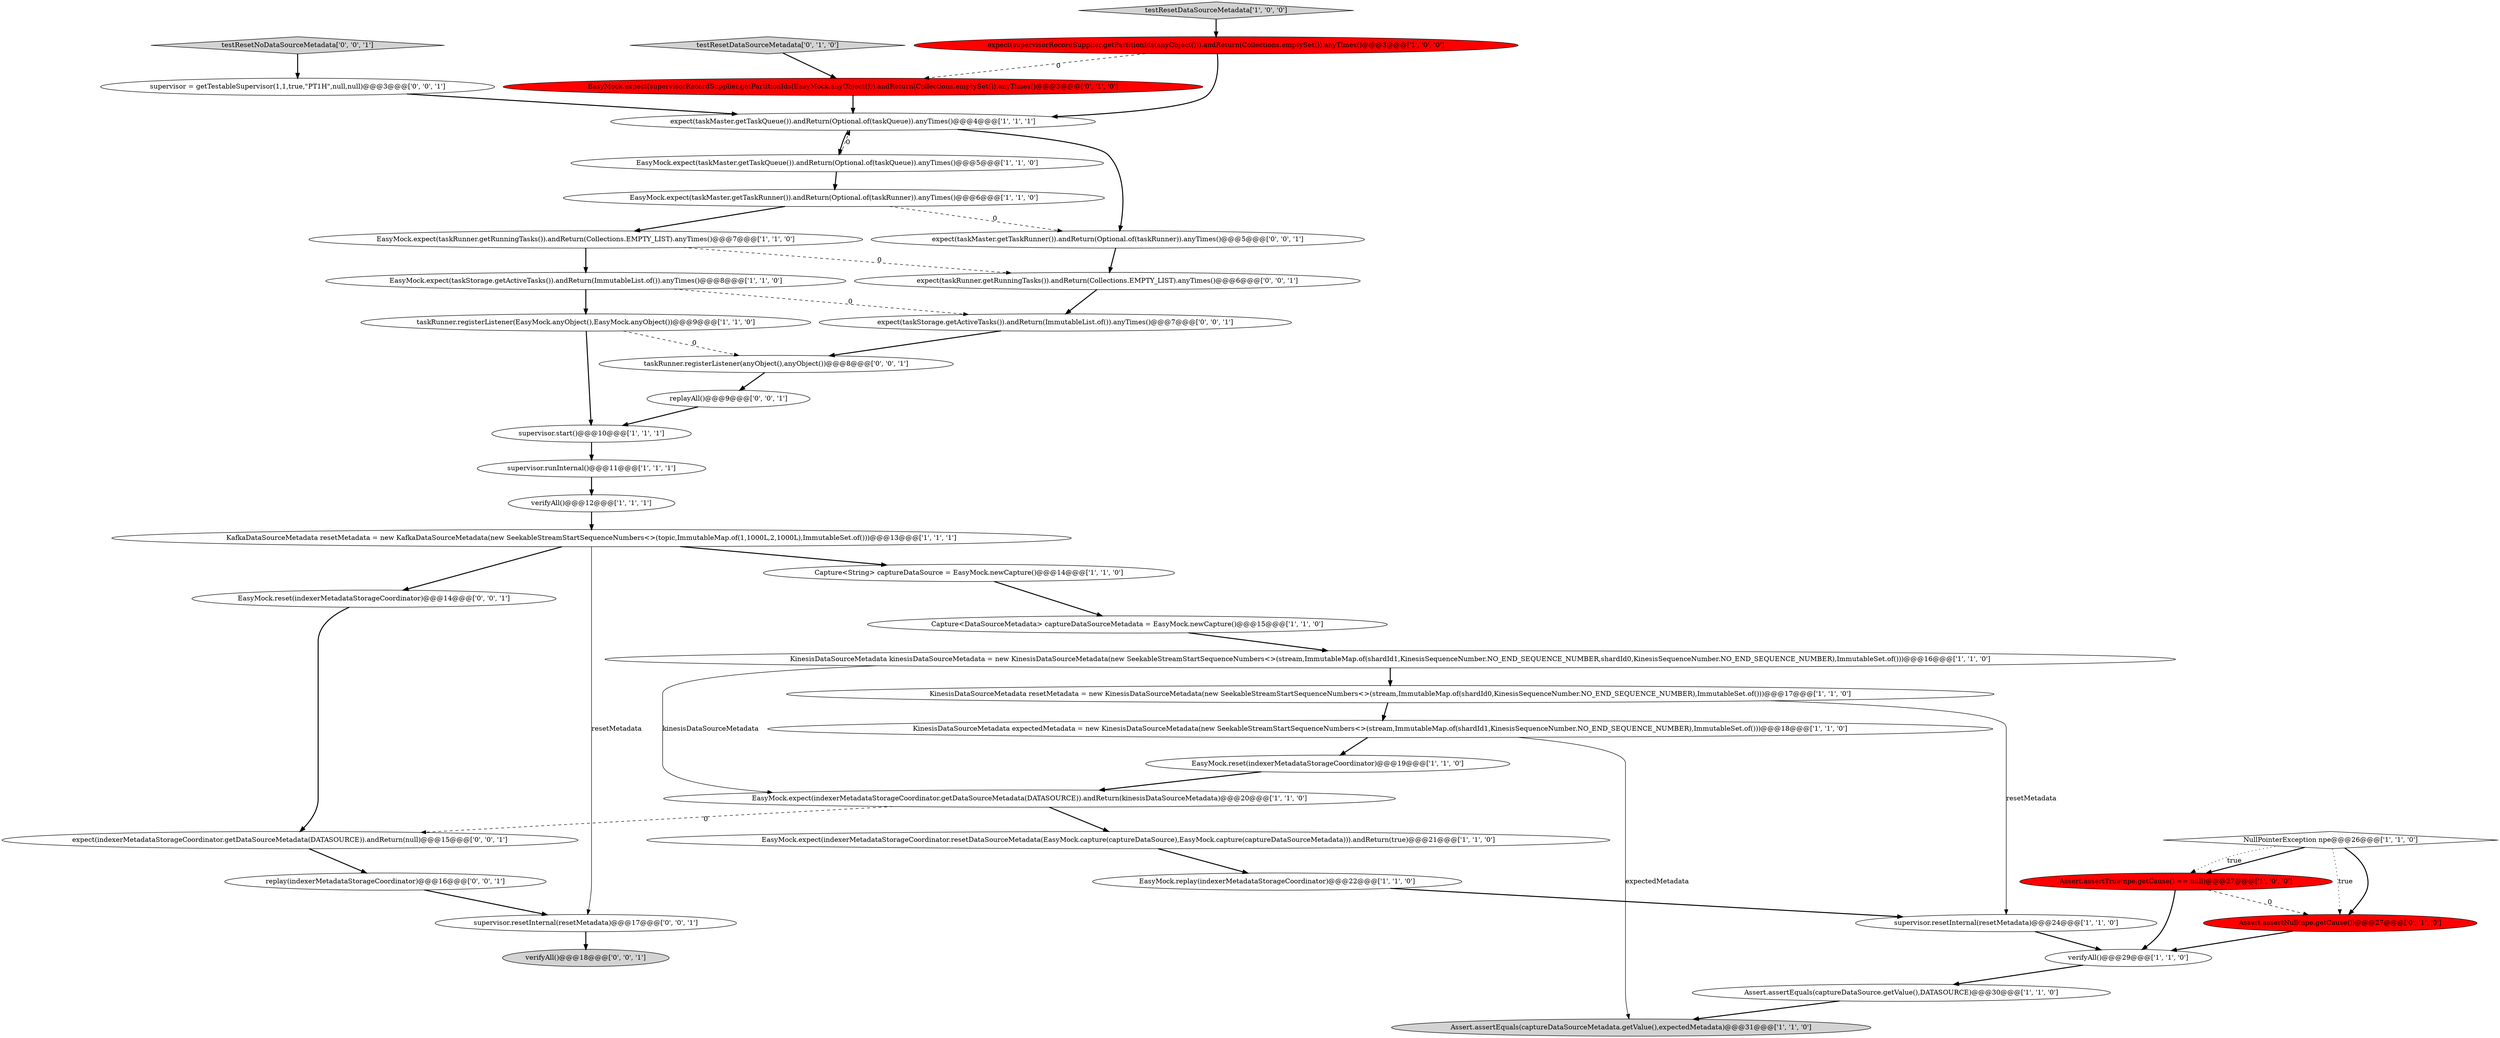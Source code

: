 digraph {
27 [style = filled, label = "testResetDataSourceMetadata['0', '1', '0']", fillcolor = lightgray, shape = diamond image = "AAA0AAABBB2BBB"];
0 [style = filled, label = "EasyMock.expect(indexerMetadataStorageCoordinator.getDataSourceMetadata(DATASOURCE)).andReturn(kinesisDataSourceMetadata)@@@20@@@['1', '1', '0']", fillcolor = white, shape = ellipse image = "AAA0AAABBB1BBB"];
33 [style = filled, label = "expect(taskStorage.getActiveTasks()).andReturn(ImmutableList.of()).anyTimes()@@@7@@@['0', '0', '1']", fillcolor = white, shape = ellipse image = "AAA0AAABBB3BBB"];
26 [style = filled, label = "KinesisDataSourceMetadata resetMetadata = new KinesisDataSourceMetadata(new SeekableStreamStartSequenceNumbers<>(stream,ImmutableMap.of(shardId0,KinesisSequenceNumber.NO_END_SEQUENCE_NUMBER),ImmutableSet.of()))@@@17@@@['1', '1', '0']", fillcolor = white, shape = ellipse image = "AAA0AAABBB1BBB"];
6 [style = filled, label = "verifyAll()@@@29@@@['1', '1', '0']", fillcolor = white, shape = ellipse image = "AAA0AAABBB1BBB"];
11 [style = filled, label = "Assert.assertEquals(captureDataSource.getValue(),DATASOURCE)@@@30@@@['1', '1', '0']", fillcolor = white, shape = ellipse image = "AAA0AAABBB1BBB"];
25 [style = filled, label = "expect(taskMaster.getTaskQueue()).andReturn(Optional.of(taskQueue)).anyTimes()@@@4@@@['1', '1', '1']", fillcolor = white, shape = ellipse image = "AAA0AAABBB1BBB"];
40 [style = filled, label = "taskRunner.registerListener(anyObject(),anyObject())@@@8@@@['0', '0', '1']", fillcolor = white, shape = ellipse image = "AAA0AAABBB3BBB"];
29 [style = filled, label = "Assert.assertNull(npe.getCause())@@@27@@@['0', '1', '0']", fillcolor = red, shape = ellipse image = "AAA1AAABBB2BBB"];
13 [style = filled, label = "EasyMock.reset(indexerMetadataStorageCoordinator)@@@19@@@['1', '1', '0']", fillcolor = white, shape = ellipse image = "AAA0AAABBB1BBB"];
10 [style = filled, label = "EasyMock.replay(indexerMetadataStorageCoordinator)@@@22@@@['1', '1', '0']", fillcolor = white, shape = ellipse image = "AAA0AAABBB1BBB"];
23 [style = filled, label = "supervisor.start()@@@10@@@['1', '1', '1']", fillcolor = white, shape = ellipse image = "AAA0AAABBB1BBB"];
20 [style = filled, label = "KafkaDataSourceMetadata resetMetadata = new KafkaDataSourceMetadata(new SeekableStreamStartSequenceNumbers<>(topic,ImmutableMap.of(1,1000L,2,1000L),ImmutableSet.of()))@@@13@@@['1', '1', '1']", fillcolor = white, shape = ellipse image = "AAA0AAABBB1BBB"];
17 [style = filled, label = "EasyMock.expect(taskRunner.getRunningTasks()).andReturn(Collections.EMPTY_LIST).anyTimes()@@@7@@@['1', '1', '0']", fillcolor = white, shape = ellipse image = "AAA0AAABBB1BBB"];
14 [style = filled, label = "Assert.assertEquals(captureDataSourceMetadata.getValue(),expectedMetadata)@@@31@@@['1', '1', '0']", fillcolor = lightgray, shape = ellipse image = "AAA0AAABBB1BBB"];
1 [style = filled, label = "EasyMock.expect(taskMaster.getTaskQueue()).andReturn(Optional.of(taskQueue)).anyTimes()@@@5@@@['1', '1', '0']", fillcolor = white, shape = ellipse image = "AAA0AAABBB1BBB"];
35 [style = filled, label = "supervisor = getTestableSupervisor(1,1,true,\"PT1H\",null,null)@@@3@@@['0', '0', '1']", fillcolor = white, shape = ellipse image = "AAA0AAABBB3BBB"];
41 [style = filled, label = "replayAll()@@@9@@@['0', '0', '1']", fillcolor = white, shape = ellipse image = "AAA0AAABBB3BBB"];
12 [style = filled, label = "verifyAll()@@@12@@@['1', '1', '1']", fillcolor = white, shape = ellipse image = "AAA0AAABBB1BBB"];
19 [style = filled, label = "EasyMock.expect(indexerMetadataStorageCoordinator.resetDataSourceMetadata(EasyMock.capture(captureDataSource),EasyMock.capture(captureDataSourceMetadata))).andReturn(true)@@@21@@@['1', '1', '0']", fillcolor = white, shape = ellipse image = "AAA0AAABBB1BBB"];
28 [style = filled, label = "EasyMock.expect(supervisorRecordSupplier.getPartitionIds(EasyMock.anyObject())).andReturn(Collections.emptySet()).anyTimes()@@@3@@@['0', '1', '0']", fillcolor = red, shape = ellipse image = "AAA1AAABBB2BBB"];
21 [style = filled, label = "expect(supervisorRecordSupplier.getPartitionIds(anyObject())).andReturn(Collections.emptySet()).anyTimes()@@@3@@@['1', '0', '0']", fillcolor = red, shape = ellipse image = "AAA1AAABBB1BBB"];
22 [style = filled, label = "Capture<DataSourceMetadata> captureDataSourceMetadata = EasyMock.newCapture()@@@15@@@['1', '1', '0']", fillcolor = white, shape = ellipse image = "AAA0AAABBB1BBB"];
36 [style = filled, label = "expect(taskMaster.getTaskRunner()).andReturn(Optional.of(taskRunner)).anyTimes()@@@5@@@['0', '0', '1']", fillcolor = white, shape = ellipse image = "AAA0AAABBB3BBB"];
24 [style = filled, label = "supervisor.runInternal()@@@11@@@['1', '1', '1']", fillcolor = white, shape = ellipse image = "AAA0AAABBB1BBB"];
4 [style = filled, label = "KinesisDataSourceMetadata expectedMetadata = new KinesisDataSourceMetadata(new SeekableStreamStartSequenceNumbers<>(stream,ImmutableMap.of(shardId1,KinesisSequenceNumber.NO_END_SEQUENCE_NUMBER),ImmutableSet.of()))@@@18@@@['1', '1', '0']", fillcolor = white, shape = ellipse image = "AAA0AAABBB1BBB"];
18 [style = filled, label = "supervisor.resetInternal(resetMetadata)@@@24@@@['1', '1', '0']", fillcolor = white, shape = ellipse image = "AAA0AAABBB1BBB"];
5 [style = filled, label = "NullPointerException npe@@@26@@@['1', '1', '0']", fillcolor = white, shape = diamond image = "AAA0AAABBB1BBB"];
7 [style = filled, label = "taskRunner.registerListener(EasyMock.anyObject(),EasyMock.anyObject())@@@9@@@['1', '1', '0']", fillcolor = white, shape = ellipse image = "AAA0AAABBB1BBB"];
38 [style = filled, label = "verifyAll()@@@18@@@['0', '0', '1']", fillcolor = lightgray, shape = ellipse image = "AAA0AAABBB3BBB"];
39 [style = filled, label = "EasyMock.reset(indexerMetadataStorageCoordinator)@@@14@@@['0', '0', '1']", fillcolor = white, shape = ellipse image = "AAA0AAABBB3BBB"];
16 [style = filled, label = "EasyMock.expect(taskMaster.getTaskRunner()).andReturn(Optional.of(taskRunner)).anyTimes()@@@6@@@['1', '1', '0']", fillcolor = white, shape = ellipse image = "AAA0AAABBB1BBB"];
15 [style = filled, label = "testResetDataSourceMetadata['1', '0', '0']", fillcolor = lightgray, shape = diamond image = "AAA0AAABBB1BBB"];
8 [style = filled, label = "Assert.assertTrue(npe.getCause() == null)@@@27@@@['1', '0', '0']", fillcolor = red, shape = ellipse image = "AAA1AAABBB1BBB"];
2 [style = filled, label = "KinesisDataSourceMetadata kinesisDataSourceMetadata = new KinesisDataSourceMetadata(new SeekableStreamStartSequenceNumbers<>(stream,ImmutableMap.of(shardId1,KinesisSequenceNumber.NO_END_SEQUENCE_NUMBER,shardId0,KinesisSequenceNumber.NO_END_SEQUENCE_NUMBER),ImmutableSet.of()))@@@16@@@['1', '1', '0']", fillcolor = white, shape = ellipse image = "AAA0AAABBB1BBB"];
31 [style = filled, label = "supervisor.resetInternal(resetMetadata)@@@17@@@['0', '0', '1']", fillcolor = white, shape = ellipse image = "AAA0AAABBB3BBB"];
34 [style = filled, label = "expect(indexerMetadataStorageCoordinator.getDataSourceMetadata(DATASOURCE)).andReturn(null)@@@15@@@['0', '0', '1']", fillcolor = white, shape = ellipse image = "AAA0AAABBB3BBB"];
37 [style = filled, label = "replay(indexerMetadataStorageCoordinator)@@@16@@@['0', '0', '1']", fillcolor = white, shape = ellipse image = "AAA0AAABBB3BBB"];
30 [style = filled, label = "testResetNoDataSourceMetadata['0', '0', '1']", fillcolor = lightgray, shape = diamond image = "AAA0AAABBB3BBB"];
9 [style = filled, label = "Capture<String> captureDataSource = EasyMock.newCapture()@@@14@@@['1', '1', '0']", fillcolor = white, shape = ellipse image = "AAA0AAABBB1BBB"];
3 [style = filled, label = "EasyMock.expect(taskStorage.getActiveTasks()).andReturn(ImmutableList.of()).anyTimes()@@@8@@@['1', '1', '0']", fillcolor = white, shape = ellipse image = "AAA0AAABBB1BBB"];
32 [style = filled, label = "expect(taskRunner.getRunningTasks()).andReturn(Collections.EMPTY_LIST).anyTimes()@@@6@@@['0', '0', '1']", fillcolor = white, shape = ellipse image = "AAA0AAABBB3BBB"];
9->22 [style = bold, label=""];
5->29 [style = bold, label=""];
10->18 [style = bold, label=""];
5->8 [style = bold, label=""];
24->12 [style = bold, label=""];
2->26 [style = bold, label=""];
25->1 [style = bold, label=""];
22->2 [style = bold, label=""];
20->9 [style = bold, label=""];
11->14 [style = bold, label=""];
0->19 [style = bold, label=""];
15->21 [style = bold, label=""];
21->28 [style = dashed, label="0"];
25->36 [style = bold, label=""];
39->34 [style = bold, label=""];
3->33 [style = dashed, label="0"];
27->28 [style = bold, label=""];
4->13 [style = bold, label=""];
12->20 [style = bold, label=""];
36->32 [style = bold, label=""];
19->10 [style = bold, label=""];
17->32 [style = dashed, label="0"];
8->6 [style = bold, label=""];
31->38 [style = bold, label=""];
16->17 [style = bold, label=""];
21->25 [style = bold, label=""];
26->4 [style = bold, label=""];
32->33 [style = bold, label=""];
35->25 [style = bold, label=""];
29->6 [style = bold, label=""];
23->24 [style = bold, label=""];
33->40 [style = bold, label=""];
30->35 [style = bold, label=""];
20->31 [style = solid, label="resetMetadata"];
34->37 [style = bold, label=""];
3->7 [style = bold, label=""];
18->6 [style = bold, label=""];
37->31 [style = bold, label=""];
1->16 [style = bold, label=""];
6->11 [style = bold, label=""];
7->23 [style = bold, label=""];
4->14 [style = solid, label="expectedMetadata"];
40->41 [style = bold, label=""];
16->36 [style = dashed, label="0"];
17->3 [style = bold, label=""];
20->39 [style = bold, label=""];
28->25 [style = bold, label=""];
0->34 [style = dashed, label="0"];
26->18 [style = solid, label="resetMetadata"];
5->29 [style = dotted, label="true"];
2->0 [style = solid, label="kinesisDataSourceMetadata"];
5->8 [style = dotted, label="true"];
1->25 [style = dashed, label="0"];
41->23 [style = bold, label=""];
8->29 [style = dashed, label="0"];
13->0 [style = bold, label=""];
7->40 [style = dashed, label="0"];
}
